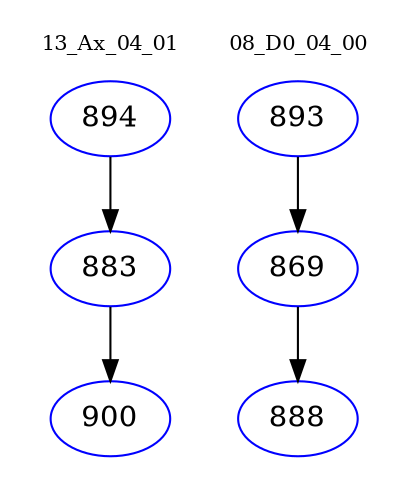 digraph{
subgraph cluster_0 {
color = white
label = "13_Ax_04_01";
fontsize=10;
T0_894 [label="894", color="blue"]
T0_894 -> T0_883 [color="black"]
T0_883 [label="883", color="blue"]
T0_883 -> T0_900 [color="black"]
T0_900 [label="900", color="blue"]
}
subgraph cluster_1 {
color = white
label = "08_D0_04_00";
fontsize=10;
T1_893 [label="893", color="blue"]
T1_893 -> T1_869 [color="black"]
T1_869 [label="869", color="blue"]
T1_869 -> T1_888 [color="black"]
T1_888 [label="888", color="blue"]
}
}
